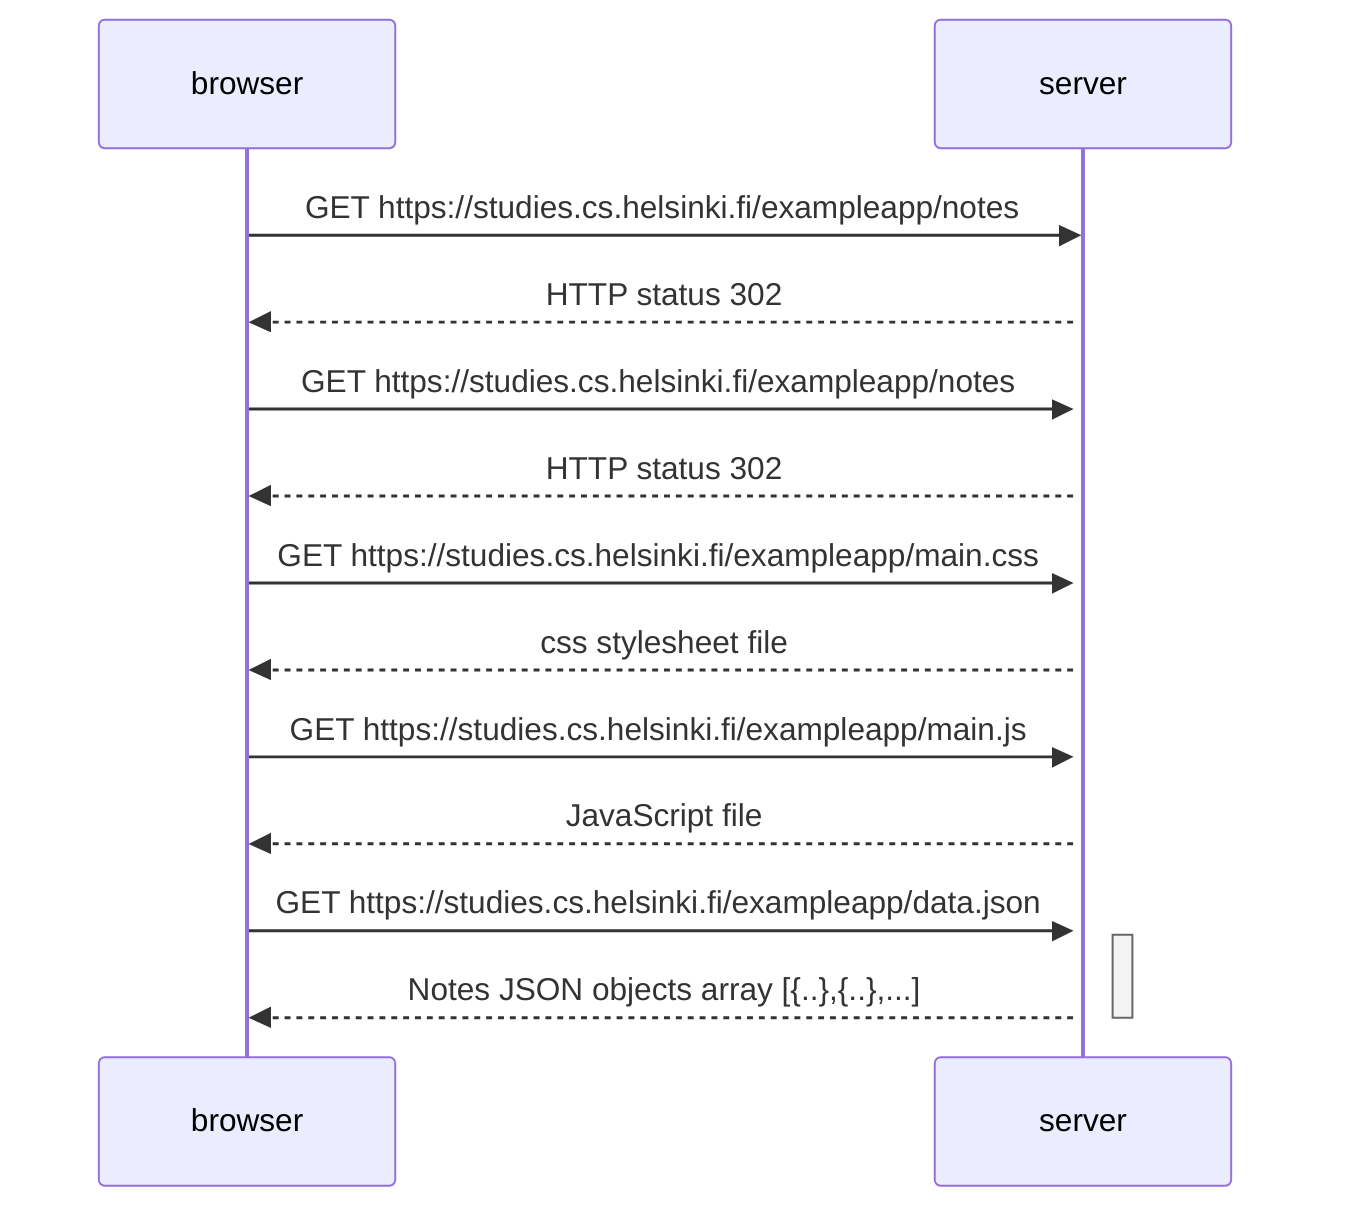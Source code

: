 sequenceDiagram
    participant browser
    participant server
    browser->>server: GET https://studies.cs.helsinki.fi/exampleapp/notes
    activate server
    server-->>browser: HTTP status 302
    browser->>server: GET https://studies.cs.helsinki.fi/exampleapp/notes
    activate server
    server-->>browser: HTTP status 302
    browser->>server: GET https://studies.cs.helsinki.fi/exampleapp/main.css
    activate server
    server-->>browser: css stylesheet file
    browser->>server: GET https://studies.cs.helsinki.fi/exampleapp/main.js
    activate server
    server-->>browser: JavaScript file
    browser->>server: GET https://studies.cs.helsinki.fi/exampleapp/data.json
    activate server
    server-->>browser: Notes JSON objects array [{..},{..},...]
    deactivate server